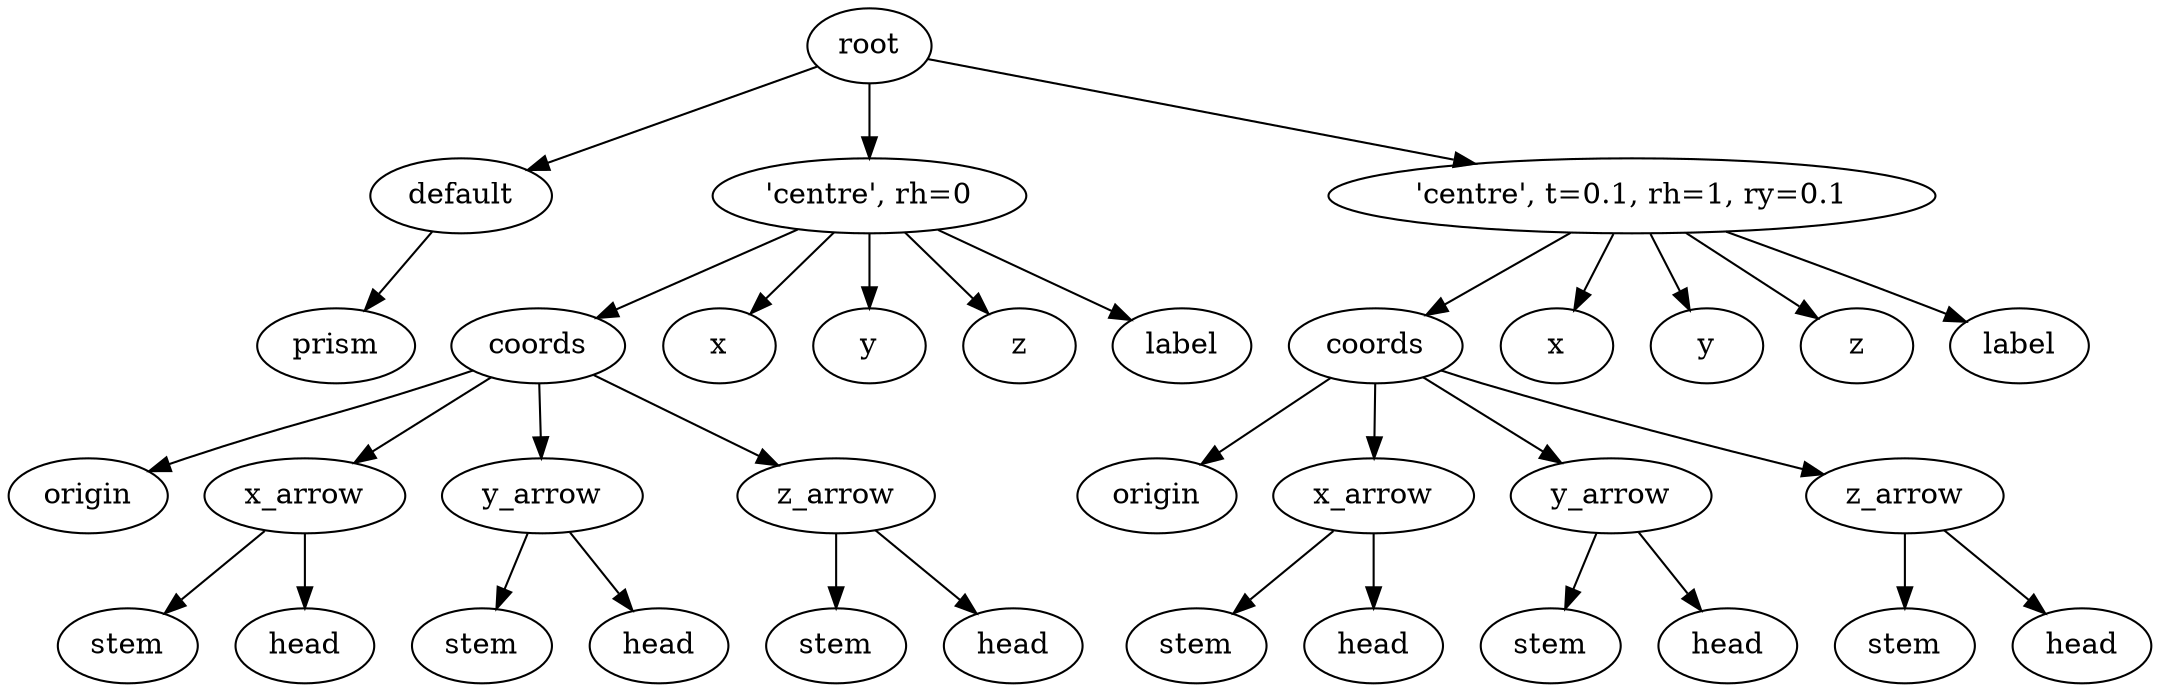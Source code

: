 digraph default {
    root_1 [label="root"];
    default_2 [label="default"];
    prism_3 [label="prism"];
    4 [label="'centre',\ rh=0"];
    coords_5 [label="coords"];
    origin_6 [label="origin"];
    x_arrow_7 [label="x_arrow"];
    stem_8 [label="stem"];
    head_9 [label="head"];
    y_arrow_10 [label="y_arrow"];
    stem_11 [label="stem"];
    head_12 [label="head"];
    z_arrow_13 [label="z_arrow"];
    stem_14 [label="stem"];
    head_15 [label="head"];
    x_16 [label="x"];
    y_17 [label="y"];
    z_18 [label="z"];
    label_19 [label="label"];
    20 [label="'centre',\ t=0\.1,\ rh=1,\ ry=0\.1"];
    coords_21 [label="coords"];
    origin_22 [label="origin"];
    x_arrow_23 [label="x_arrow"];
    stem_24 [label="stem"];
    head_25 [label="head"];
    y_arrow_26 [label="y_arrow"];
    stem_27 [label="stem"];
    head_28 [label="head"];
    z_arrow_29 [label="z_arrow"];
    stem_30 [label="stem"];
    head_31 [label="head"];
    x_32 [label="x"];
    y_33 [label="y"];
    z_34 [label="z"];
    label_35 [label="label"];
    root_1 -> default_2;
    default_2 -> prism_3;
    root_1 -> 4;
    4 -> coords_5;
    coords_5 -> origin_6;
    coords_5 -> x_arrow_7;
    x_arrow_7 -> stem_8;
    x_arrow_7 -> head_9;
    coords_5 -> y_arrow_10;
    y_arrow_10 -> stem_11;
    y_arrow_10 -> head_12;
    coords_5 -> z_arrow_13;
    z_arrow_13 -> stem_14;
    z_arrow_13 -> head_15;
    4 -> x_16;
    4 -> y_17;
    4 -> z_18;
    4 -> label_19;
    root_1 -> 20;
    20 -> coords_21;
    coords_21 -> origin_22;
    coords_21 -> x_arrow_23;
    x_arrow_23 -> stem_24;
    x_arrow_23 -> head_25;
    coords_21 -> y_arrow_26;
    y_arrow_26 -> stem_27;
    y_arrow_26 -> head_28;
    coords_21 -> z_arrow_29;
    z_arrow_29 -> stem_30;
    z_arrow_29 -> head_31;
    20 -> x_32;
    20 -> y_33;
    20 -> z_34;
    20 -> label_35;
}
